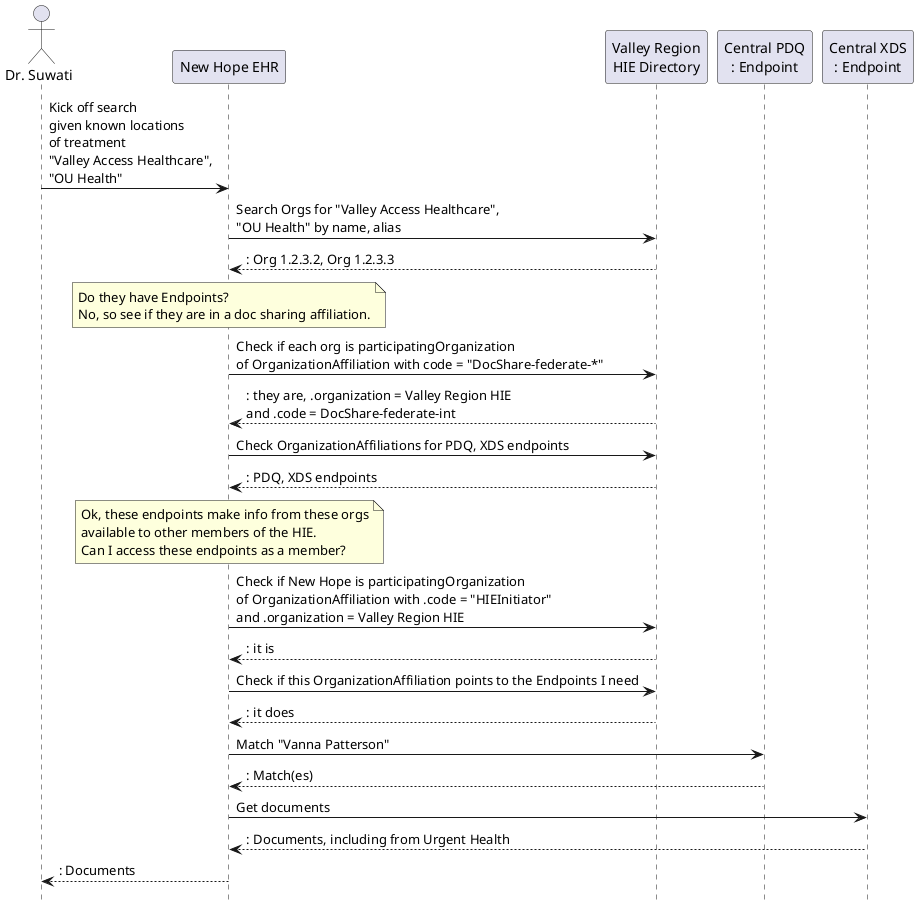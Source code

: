 @startuml
hide footbox

actor "Dr. Suwati" as actor1
participant "New Hope EHR" as ehr
participant "Valley Region\nHIE Directory" as dir
participant "Central PDQ\n: Endpoint" as xcpd
participant "Central XDS\n: Endpoint" as xca


actor1 -> ehr: Kick off search\ngiven known locations\nof treatment\n"Valley Access Healthcare",\n"OU Health"
ehr -> dir: Search Orgs for "Valley Access Healthcare",\n"OU Health" by name, alias
dir --> ehr: : Org 1.2.3.2, Org 1.2.3.3
note over ehr : Do they have Endpoints?\nNo, so see if they are in a doc sharing affiliation.

ehr -> dir: Check if each org is participatingOrganization\nof OrganizationAffiliation with code = "DocShare-federate-*"
dir --> ehr: : they are, .organization = Valley Region HIE\nand .code = DocShare-federate-int

ehr -> dir: Check OrganizationAffiliations for PDQ, XDS endpoints
dir --> ehr: : PDQ, XDS endpoints

note over ehr : Ok, these endpoints make info from these orgs\navailable to other members of the HIE.\nCan I access these endpoints as a member?
ehr -> dir: Check if New Hope is participatingOrganization\nof OrganizationAffiliation with .code = "HIEInitiator"\nand .organization = Valley Region HIE
dir --> ehr: : it is
ehr -> dir: Check if this OrganizationAffiliation points to the Endpoints I need
dir --> ehr: : it does

ehr -> xcpd : Match "Vanna Patterson"
xcpd --> ehr: : Match(es)

ehr -> xca : Get documents
xca --> ehr: : Documents, including from Urgent Health
ehr --> actor1: : Documents

@enduml